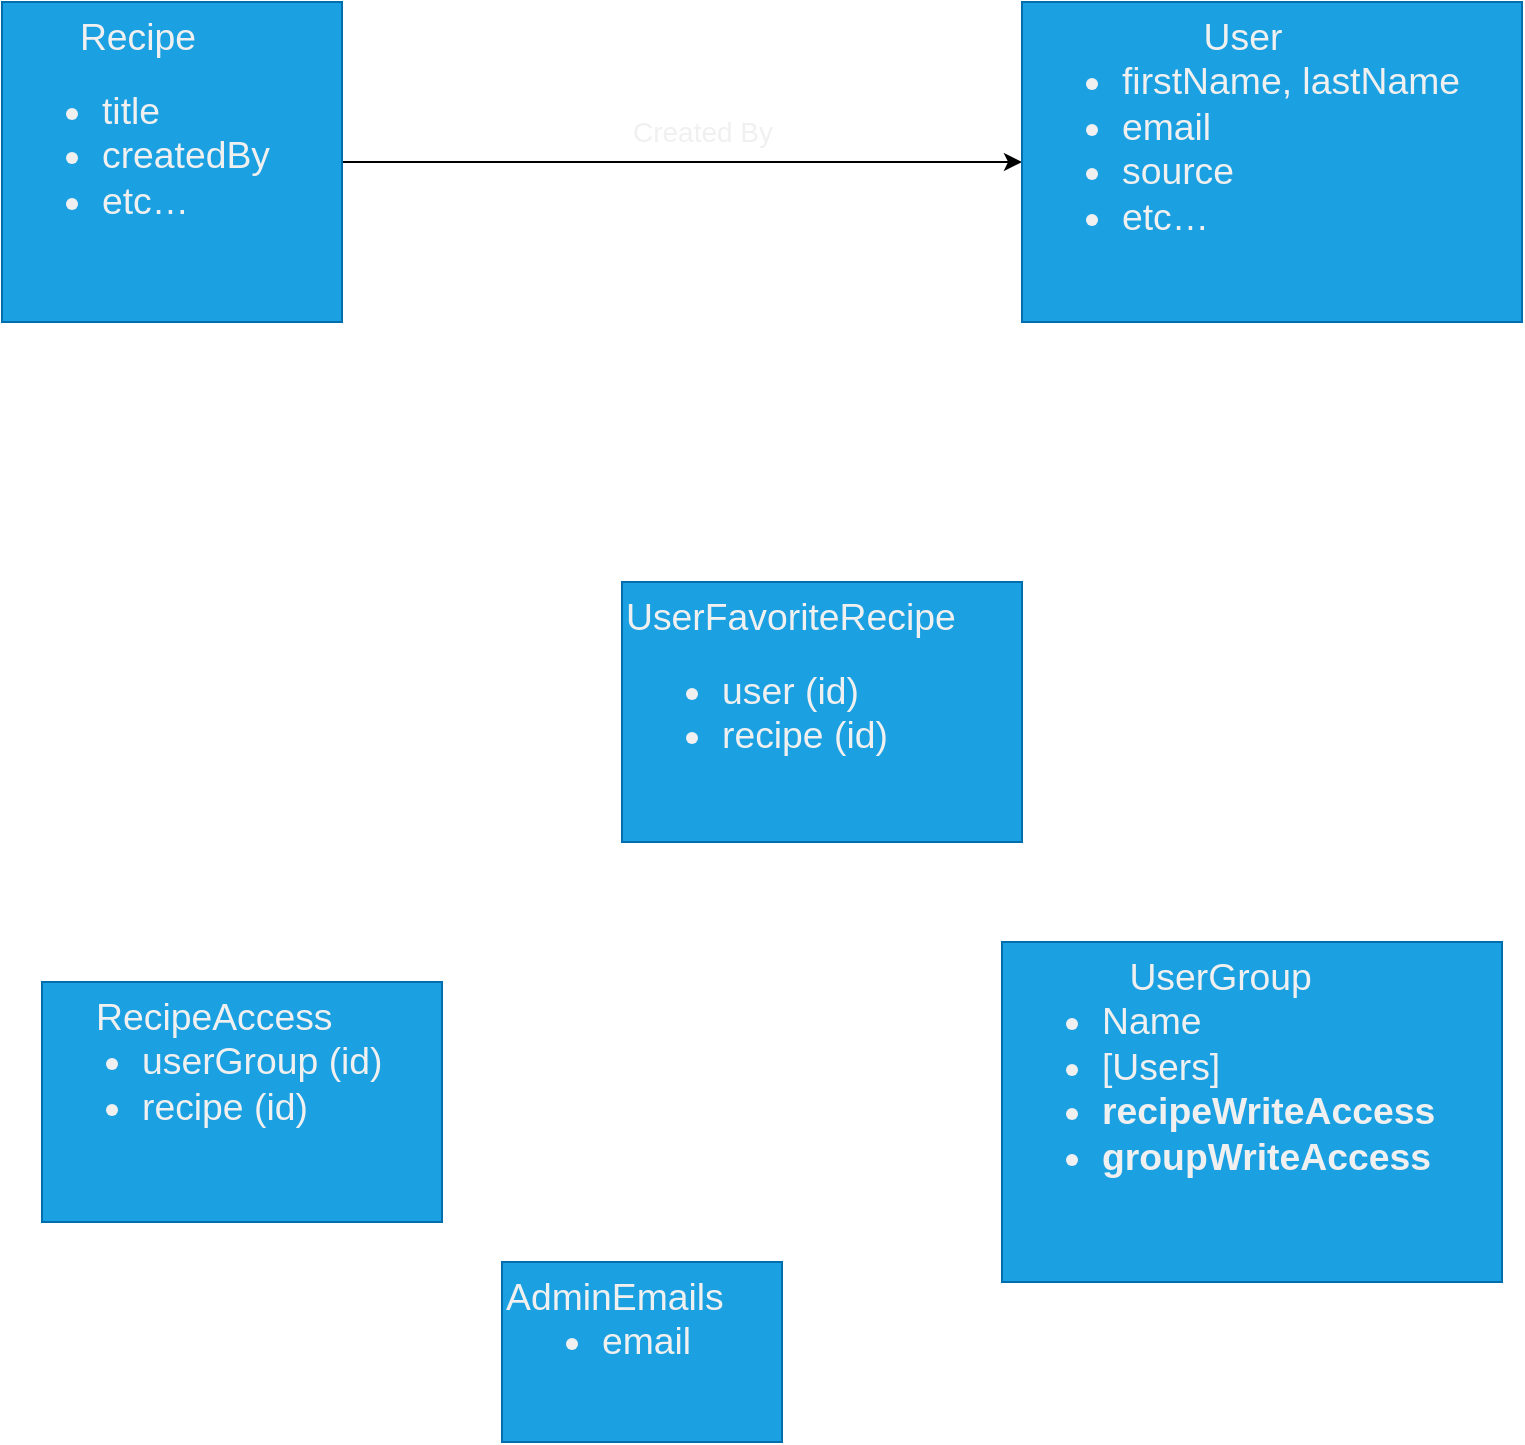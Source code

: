 <mxfile>
    <diagram id="1wPSftWuStAY6LFQfRS5" name="Page-1">
        <mxGraphModel dx="1145" dy="782" grid="1" gridSize="10" guides="1" tooltips="1" connect="1" arrows="1" fold="1" page="1" pageScale="1" pageWidth="850" pageHeight="1100" math="0" shadow="0">
            <root>
                <mxCell id="0"/>
                <mxCell id="1" parent="0"/>
                <mxCell id="14" style="edgeStyle=none;html=1;entryX=0;entryY=0.5;entryDx=0;entryDy=0;fontColor=#F0F0F0;" edge="1" parent="1" source="2" target="3">
                    <mxGeometry relative="1" as="geometry"/>
                </mxCell>
                <mxCell id="2" value="&lt;b id=&quot;docs-internal-guid-95430427-7fff-e470-eb1e-685f14904c8a&quot; style=&quot;font-weight:normal;&quot;&gt;&lt;p style=&quot;line-height:1.2;text-align: center;margin-top:0pt;margin-bottom:0pt;&quot; dir=&quot;ltr&quot;&gt;&lt;span style=&quot;font-size: 14pt; font-family: Arial; background-color: transparent; font-weight: 400; font-style: normal; font-variant: normal; text-decoration: none; vertical-align: baseline;&quot;&gt;Recipe&lt;/span&gt;&lt;/p&gt;&lt;br&gt;&lt;ul style=&quot;margin-top:0;margin-bottom:0;padding-inline-start:48px;&quot;&gt;&lt;li aria-level=&quot;1&quot; style=&quot;list-style-type: disc; font-size: 14pt; font-family: Arial; background-color: transparent; font-weight: 400; font-style: normal; font-variant: normal; text-decoration: none; vertical-align: baseline;&quot; dir=&quot;ltr&quot;&gt;&lt;p role=&quot;presentation&quot; style=&quot;line-height:1.2;margin-top:0pt;margin-bottom:0pt;&quot; dir=&quot;ltr&quot;&gt;&lt;span style=&quot;font-size: 14pt; font-family: Arial; background-color: transparent; font-weight: 400; font-style: normal; font-variant: normal; text-decoration: none; vertical-align: baseline;&quot;&gt;title&lt;/span&gt;&lt;/p&gt;&lt;/li&gt;&lt;li aria-level=&quot;1&quot; style=&quot;list-style-type: disc; font-size: 14pt; font-family: Arial; background-color: transparent; font-weight: 400; font-style: normal; font-variant: normal; text-decoration: none; vertical-align: baseline;&quot; dir=&quot;ltr&quot;&gt;&lt;p role=&quot;presentation&quot; style=&quot;line-height:1.2;margin-top:0pt;margin-bottom:0pt;&quot; dir=&quot;ltr&quot;&gt;&lt;span style=&quot;font-size: 14pt; font-family: Arial; background-color: transparent; font-weight: 400; font-style: normal; font-variant: normal; text-decoration: none; vertical-align: baseline;&quot;&gt;createdBy&lt;/span&gt;&lt;/p&gt;&lt;/li&gt;&lt;li aria-level=&quot;1&quot; style=&quot;list-style-type: disc; font-size: 14pt; font-family: Arial; background-color: transparent; font-weight: 400; font-style: normal; font-variant: normal; text-decoration: none; vertical-align: baseline;&quot; dir=&quot;ltr&quot;&gt;&lt;p role=&quot;presentation&quot; style=&quot;line-height:1.2;margin-top:0pt;margin-bottom:0pt;&quot; dir=&quot;ltr&quot;&gt;&lt;span style=&quot;font-size: 14pt; font-family: Arial; background-color: transparent; font-weight: 400; font-style: normal; font-variant: normal; text-decoration: none; vertical-align: baseline;&quot;&gt;etc…&lt;/span&gt;&lt;/p&gt;&lt;/li&gt;&lt;/ul&gt;&lt;br&gt;&lt;/b&gt;" style="text;whiteSpace=wrap;html=1;fillColor=#1ba1e2;fontColor=#F0F0F0;strokeColor=#006EAF;" parent="1" vertex="1">
                    <mxGeometry x="40" y="40" width="170" height="160" as="geometry"/>
                </mxCell>
                <mxCell id="3" value="&lt;meta charset=&quot;utf-8&quot;&gt;&lt;b id=&quot;docs-internal-guid-6e595e7d-7fff-b781-510c-5c4c893acc64&quot; style=&quot;font-weight:normal;&quot;&gt;&lt;p style=&quot;line-height:1.2;text-align: center;margin-top:0pt;margin-bottom:0pt;&quot; dir=&quot;ltr&quot;&gt;&lt;span style=&quot;font-size: 14pt; font-family: Arial; background-color: transparent; font-weight: 400; font-style: normal; font-variant: normal; text-decoration: none; vertical-align: baseline;&quot;&gt;User&lt;/span&gt;&lt;/p&gt;&lt;ul style=&quot;margin-top:0;margin-bottom:0;padding-inline-start:48px;&quot;&gt;&lt;li aria-level=&quot;1&quot; style=&quot;list-style-type: disc; font-size: 14pt; font-family: Arial; background-color: transparent; font-weight: 400; font-style: normal; font-variant: normal; text-decoration: none; vertical-align: baseline;&quot; dir=&quot;ltr&quot;&gt;&lt;p role=&quot;presentation&quot; style=&quot;line-height:1.2;margin-top:0pt;margin-bottom:0pt;&quot; dir=&quot;ltr&quot;&gt;&lt;span style=&quot;font-size: 14pt; font-family: Arial; background-color: transparent; font-weight: 400; font-style: normal; font-variant: normal; text-decoration: none; vertical-align: baseline;&quot;&gt;firstName, lastName&lt;/span&gt;&lt;/p&gt;&lt;/li&gt;&lt;li aria-level=&quot;1&quot; style=&quot;list-style-type: disc; font-size: 14pt; font-family: Arial; background-color: transparent; font-weight: 400; font-style: normal; font-variant: normal; text-decoration: none; vertical-align: baseline;&quot; dir=&quot;ltr&quot;&gt;&lt;p role=&quot;presentation&quot; style=&quot;line-height:1.2;margin-top:0pt;margin-bottom:0pt;&quot; dir=&quot;ltr&quot;&gt;&lt;span style=&quot;font-size: 14pt; font-family: Arial; background-color: transparent; font-weight: 400; font-style: normal; font-variant: normal; text-decoration: none; vertical-align: baseline;&quot;&gt;email&lt;/span&gt;&lt;/p&gt;&lt;/li&gt;&lt;li aria-level=&quot;1&quot; style=&quot;list-style-type: disc; font-size: 14pt; font-family: Arial; background-color: transparent; font-weight: 400; font-style: normal; font-variant: normal; text-decoration: none; vertical-align: baseline;&quot; dir=&quot;ltr&quot;&gt;&lt;p role=&quot;presentation&quot; style=&quot;line-height:1.2;margin-top:0pt;margin-bottom:0pt;&quot; dir=&quot;ltr&quot;&gt;&lt;span style=&quot;font-size: 14pt; font-family: Arial; background-color: transparent; font-weight: 400; font-style: normal; font-variant: normal; text-decoration: none; vertical-align: baseline;&quot;&gt;source&lt;/span&gt;&lt;/p&gt;&lt;/li&gt;&lt;li aria-level=&quot;1&quot; style=&quot;list-style-type: disc; font-size: 14pt; font-family: Arial; background-color: transparent; font-weight: 400; font-style: normal; font-variant: normal; text-decoration: none; vertical-align: baseline;&quot; dir=&quot;ltr&quot;&gt;&lt;p role=&quot;presentation&quot; style=&quot;line-height:1.2;margin-top:0pt;margin-bottom:0pt;&quot; dir=&quot;ltr&quot;&gt;&lt;span style=&quot;font-size: 14pt; font-family: Arial; background-color: transparent; font-weight: 400; font-style: normal; font-variant: normal; text-decoration: none; vertical-align: baseline;&quot;&gt;etc…&lt;/span&gt;&lt;/p&gt;&lt;/li&gt;&lt;/ul&gt;&lt;br&gt;&lt;/b&gt;" style="text;whiteSpace=wrap;html=1;fillColor=#1ba1e2;fontColor=#F0F0F0;strokeColor=#006EAF;" parent="1" vertex="1">
                    <mxGeometry x="550" y="40" width="250" height="160" as="geometry"/>
                </mxCell>
                <mxCell id="4" value="&lt;meta charset=&quot;utf-8&quot;&gt;&lt;b id=&quot;docs-internal-guid-fb73d774-7fff-dc1a-fee8-d15dfc28120c&quot; style=&quot;font-weight:normal;&quot;&gt;&lt;p style=&quot;line-height:1.2;text-align: center;margin-top:0pt;margin-bottom:0pt;&quot; dir=&quot;ltr&quot;&gt;&lt;span style=&quot;font-size: 14pt; font-family: Arial; background-color: transparent; font-weight: 400; font-style: normal; font-variant: normal; text-decoration: none; vertical-align: baseline;&quot;&gt;UserFavoriteRecipe&lt;/span&gt;&lt;/p&gt;&lt;br&gt;&lt;ul style=&quot;margin-top:0;margin-bottom:0;padding-inline-start:48px;&quot;&gt;&lt;li aria-level=&quot;1&quot; style=&quot;list-style-type: disc; font-size: 14pt; font-family: Arial; background-color: transparent; font-weight: 400; font-style: normal; font-variant: normal; text-decoration: none; vertical-align: baseline;&quot; dir=&quot;ltr&quot;&gt;&lt;p role=&quot;presentation&quot; style=&quot;line-height:1.2;margin-top:0pt;margin-bottom:0pt;&quot; dir=&quot;ltr&quot;&gt;&lt;span style=&quot;font-size: 14pt; font-family: Arial; background-color: transparent; font-weight: 400; font-style: normal; font-variant: normal; text-decoration: none; vertical-align: baseline;&quot;&gt;user (id)&lt;/span&gt;&lt;/p&gt;&lt;/li&gt;&lt;li aria-level=&quot;1&quot; style=&quot;list-style-type: disc; font-size: 14pt; font-family: Arial; background-color: transparent; font-weight: 400; font-style: normal; font-variant: normal; text-decoration: none; vertical-align: baseline;&quot; dir=&quot;ltr&quot;&gt;&lt;p role=&quot;presentation&quot; style=&quot;line-height:1.2;margin-top:0pt;margin-bottom:0pt;&quot; dir=&quot;ltr&quot;&gt;&lt;span style=&quot;font-size: 14pt; font-family: Arial; background-color: transparent; font-weight: 400; font-style: normal; font-variant: normal; text-decoration: none; vertical-align: baseline;&quot;&gt;recipe (id)&lt;/span&gt;&lt;/p&gt;&lt;/li&gt;&lt;/ul&gt;&lt;br&gt;&lt;/b&gt;" style="text;whiteSpace=wrap;html=1;fillColor=#1ba1e2;fontColor=#F0F0F0;strokeColor=#006EAF;" parent="1" vertex="1">
                    <mxGeometry x="350" y="330" width="200" height="130" as="geometry"/>
                </mxCell>
                <mxCell id="5" value="&lt;meta charset=&quot;utf-8&quot;&gt;&lt;b id=&quot;docs-internal-guid-6e22f78b-7fff-fb2e-1d76-a371ebae129a&quot; style=&quot;font-weight:normal;&quot;&gt;&lt;p style=&quot;line-height:1.2;text-align: center;margin-top:0pt;margin-bottom:0pt;&quot; dir=&quot;ltr&quot;&gt;&lt;span style=&quot;font-size: 14pt; font-family: Arial; background-color: transparent; font-weight: 400; font-style: normal; font-variant: normal; text-decoration: none; vertical-align: baseline;&quot;&gt;UserGroup&lt;/span&gt;&lt;/p&gt;&lt;ul style=&quot;margin-top:0;margin-bottom:0;padding-inline-start:48px;&quot;&gt;&lt;li aria-level=&quot;1&quot; style=&quot;list-style-type: disc; font-size: 14pt; font-family: Arial; background-color: transparent; font-weight: 400; font-style: normal; font-variant: normal; text-decoration: none; vertical-align: baseline;&quot; dir=&quot;ltr&quot;&gt;&lt;p role=&quot;presentation&quot; style=&quot;line-height:1.2;margin-top:0pt;margin-bottom:0pt;&quot; dir=&quot;ltr&quot;&gt;&lt;span style=&quot;font-size: 14pt; font-family: Arial; background-color: transparent; font-weight: 400; font-style: normal; font-variant: normal; text-decoration: none; vertical-align: baseline;&quot;&gt;Name&lt;/span&gt;&lt;/p&gt;&lt;/li&gt;&lt;li aria-level=&quot;1&quot; style=&quot;list-style-type: disc; font-size: 14pt; font-family: Arial; background-color: transparent; font-weight: 400; font-style: normal; font-variant: normal; text-decoration: none; vertical-align: baseline;&quot; dir=&quot;ltr&quot;&gt;&lt;p role=&quot;presentation&quot; style=&quot;line-height:1.2;margin-top:0pt;margin-bottom:0pt;&quot; dir=&quot;ltr&quot;&gt;&lt;span style=&quot;font-size: 14pt; font-family: Arial; background-color: transparent; font-weight: 400; font-style: normal; font-variant: normal; text-decoration: none; vertical-align: baseline;&quot;&gt;[Users]&lt;/span&gt;&lt;/p&gt;&lt;/li&gt;&lt;li aria-level=&quot;1&quot; style=&quot;list-style-type: disc; font-size: 14pt; font-family: Arial; background-color: transparent; font-weight: 700; font-style: normal; font-variant: normal; text-decoration: none; vertical-align: baseline;&quot; dir=&quot;ltr&quot;&gt;&lt;p role=&quot;presentation&quot; style=&quot;line-height:1.2;margin-top:0pt;margin-bottom:0pt;&quot; dir=&quot;ltr&quot;&gt;&lt;span style=&quot;font-size: 14pt; font-family: Arial; background-color: transparent; font-weight: 700; font-style: normal; font-variant: normal; text-decoration: none; vertical-align: baseline;&quot;&gt;recipeWriteAccess&lt;/span&gt;&lt;/p&gt;&lt;/li&gt;&lt;li aria-level=&quot;1&quot; style=&quot;list-style-type: disc; font-size: 14pt; font-family: Arial; background-color: transparent; font-weight: 700; font-style: normal; font-variant: normal; text-decoration: none; vertical-align: baseline;&quot; dir=&quot;ltr&quot;&gt;&lt;p role=&quot;presentation&quot; style=&quot;line-height:1.2;margin-top:0pt;margin-bottom:0pt;&quot; dir=&quot;ltr&quot;&gt;&lt;span style=&quot;font-size: 14pt; font-family: Arial; background-color: transparent; font-weight: 700; font-style: normal; font-variant: normal; text-decoration: none; vertical-align: baseline;&quot;&gt;groupWriteAccess&lt;/span&gt;&lt;/p&gt;&lt;/li&gt;&lt;/ul&gt;&lt;br&gt;&lt;/b&gt;" style="text;whiteSpace=wrap;html=1;fillColor=#1ba1e2;fontColor=#F0F0F0;strokeColor=#006EAF;" parent="1" vertex="1">
                    <mxGeometry x="540" y="510" width="250" height="170" as="geometry"/>
                </mxCell>
                <mxCell id="6" value="&lt;meta charset=&quot;utf-8&quot;&gt;&lt;b id=&quot;docs-internal-guid-b900cad4-7fff-1bb9-9e34-ba159dd50382&quot; style=&quot;font-weight:normal;&quot;&gt;&lt;p style=&quot;line-height:1.2;text-align: center;margin-top:0pt;margin-bottom:0pt;&quot; dir=&quot;ltr&quot;&gt;&lt;span style=&quot;font-size: 14pt; font-family: Arial; background-color: transparent; font-weight: 400; font-style: normal; font-variant: normal; text-decoration: none; vertical-align: baseline;&quot;&gt;RecipeAccess&lt;/span&gt;&lt;/p&gt;&lt;ul style=&quot;margin-top:0;margin-bottom:0;padding-inline-start:48px;&quot;&gt;&lt;li aria-level=&quot;1&quot; style=&quot;list-style-type: disc; font-size: 14pt; font-family: Arial; background-color: transparent; font-weight: 400; font-style: normal; font-variant: normal; text-decoration: none; vertical-align: baseline;&quot; dir=&quot;ltr&quot;&gt;&lt;p role=&quot;presentation&quot; style=&quot;line-height:1.2;margin-top:0pt;margin-bottom:0pt;&quot; dir=&quot;ltr&quot;&gt;&lt;span style=&quot;font-size: 14pt; font-family: Arial; background-color: transparent; font-weight: 400; font-style: normal; font-variant: normal; text-decoration: none; vertical-align: baseline;&quot;&gt;userGroup (id)&lt;/span&gt;&lt;/p&gt;&lt;/li&gt;&lt;li aria-level=&quot;1&quot; style=&quot;list-style-type: disc; font-size: 14pt; font-family: Arial; background-color: transparent; font-weight: 400; font-style: normal; font-variant: normal; text-decoration: none; vertical-align: baseline;&quot; dir=&quot;ltr&quot;&gt;&lt;p role=&quot;presentation&quot; style=&quot;line-height:1.2;margin-top:0pt;margin-bottom:0pt;&quot; dir=&quot;ltr&quot;&gt;&lt;span style=&quot;font-size: 14pt; font-family: Arial; background-color: transparent; font-weight: 400; font-style: normal; font-variant: normal; text-decoration: none; vertical-align: baseline;&quot;&gt;recipe (id)&lt;/span&gt;&lt;/p&gt;&lt;/li&gt;&lt;/ul&gt;&lt;br&gt;&lt;/b&gt;" style="text;whiteSpace=wrap;html=1;fillColor=#1ba1e2;fontColor=#F0F0F0;strokeColor=#006EAF;" parent="1" vertex="1">
                    <mxGeometry x="60" y="530" width="200" height="120" as="geometry"/>
                </mxCell>
                <mxCell id="7" value="&lt;meta charset=&quot;utf-8&quot;&gt;&lt;b id=&quot;docs-internal-guid-5bee1c41-7fff-47d2-1eb5-5214983d0161&quot; style=&quot;font-weight:normal;&quot;&gt;&lt;p style=&quot;line-height:1.2;text-align: center;margin-top:0pt;margin-bottom:0pt;&quot; dir=&quot;ltr&quot;&gt;&lt;span style=&quot;font-size: 14pt; font-family: Arial; background-color: transparent; font-weight: 400; font-style: normal; font-variant: normal; text-decoration: none; vertical-align: baseline;&quot;&gt;AdminEmails&lt;/span&gt;&lt;/p&gt;&lt;ul style=&quot;margin-top:0;margin-bottom:0;padding-inline-start:48px;&quot;&gt;&lt;li aria-level=&quot;1&quot; style=&quot;list-style-type: disc; font-size: 14pt; font-family: Arial; background-color: transparent; font-weight: 400; font-style: normal; font-variant: normal; text-decoration: none; vertical-align: baseline;&quot; dir=&quot;ltr&quot;&gt;&lt;p role=&quot;presentation&quot; style=&quot;line-height:1.2;margin-top:0pt;margin-bottom:0pt;&quot; dir=&quot;ltr&quot;&gt;&lt;span style=&quot;font-size: 14pt; font-family: Arial; background-color: transparent; font-weight: 400; font-style: normal; font-variant: normal; text-decoration: none; vertical-align: baseline;&quot;&gt;email&lt;/span&gt;&lt;/p&gt;&lt;/li&gt;&lt;/ul&gt;&lt;br&gt;&lt;/b&gt;" style="text;whiteSpace=wrap;html=1;fillColor=#1ba1e2;fontColor=#F0F0F0;strokeColor=#006EAF;" parent="1" vertex="1">
                    <mxGeometry x="290" y="670" width="140" height="90" as="geometry"/>
                </mxCell>
                <mxCell id="15" value="Created By&lt;br style=&quot;font-size: 14px;&quot;&gt;" style="text;html=1;align=center;verticalAlign=middle;resizable=0;points=[];autosize=1;strokeColor=none;fillColor=none;fontStyle=0;fontColor=#F0F0F0;fontSize=14;" vertex="1" parent="1">
                    <mxGeometry x="345" y="90" width="90" height="30" as="geometry"/>
                </mxCell>
            </root>
        </mxGraphModel>
    </diagram>
</mxfile>